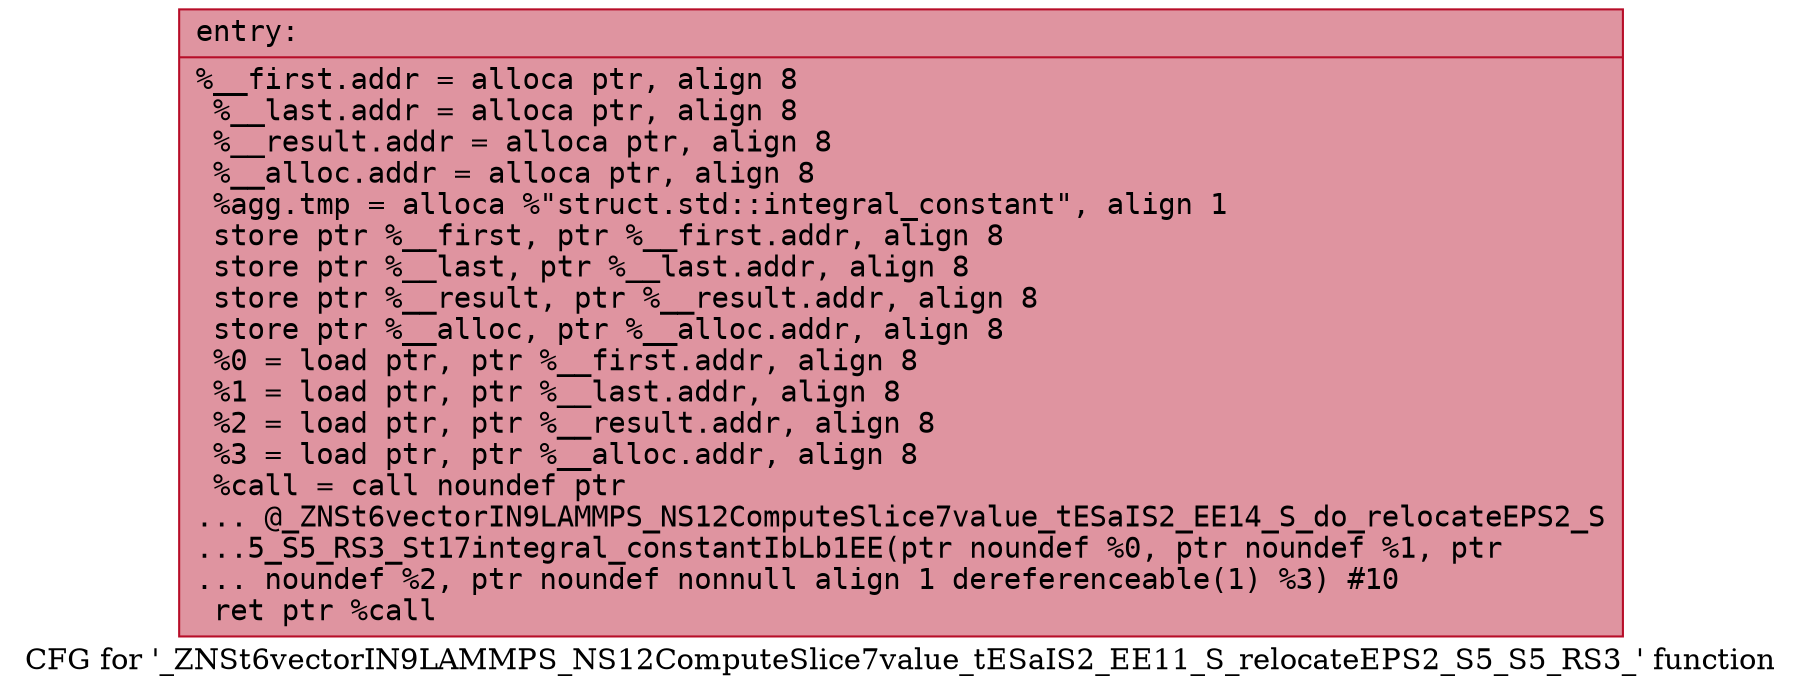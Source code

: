 digraph "CFG for '_ZNSt6vectorIN9LAMMPS_NS12ComputeSlice7value_tESaIS2_EE11_S_relocateEPS2_S5_S5_RS3_' function" {
	label="CFG for '_ZNSt6vectorIN9LAMMPS_NS12ComputeSlice7value_tESaIS2_EE11_S_relocateEPS2_S5_S5_RS3_' function";

	Node0x55810474b7f0 [shape=record,color="#b70d28ff", style=filled, fillcolor="#b70d2870" fontname="Courier",label="{entry:\l|  %__first.addr = alloca ptr, align 8\l  %__last.addr = alloca ptr, align 8\l  %__result.addr = alloca ptr, align 8\l  %__alloc.addr = alloca ptr, align 8\l  %agg.tmp = alloca %\"struct.std::integral_constant\", align 1\l  store ptr %__first, ptr %__first.addr, align 8\l  store ptr %__last, ptr %__last.addr, align 8\l  store ptr %__result, ptr %__result.addr, align 8\l  store ptr %__alloc, ptr %__alloc.addr, align 8\l  %0 = load ptr, ptr %__first.addr, align 8\l  %1 = load ptr, ptr %__last.addr, align 8\l  %2 = load ptr, ptr %__result.addr, align 8\l  %3 = load ptr, ptr %__alloc.addr, align 8\l  %call = call noundef ptr\l... @_ZNSt6vectorIN9LAMMPS_NS12ComputeSlice7value_tESaIS2_EE14_S_do_relocateEPS2_S\l...5_S5_RS3_St17integral_constantIbLb1EE(ptr noundef %0, ptr noundef %1, ptr\l... noundef %2, ptr noundef nonnull align 1 dereferenceable(1) %3) #10\l  ret ptr %call\l}"];
}

